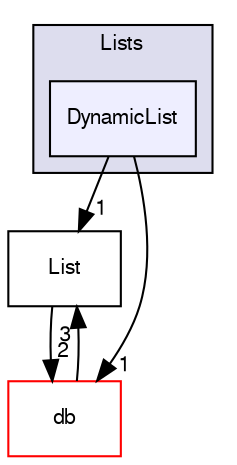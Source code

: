 digraph "src/OpenFOAM/containers/Lists/DynamicList" {
  bgcolor=transparent;
  compound=true
  node [ fontsize="10", fontname="FreeSans"];
  edge [ labelfontsize="10", labelfontname="FreeSans"];
  subgraph clusterdir_f87fe3b02e96c330e8a853ff310f1666 {
    graph [ bgcolor="#ddddee", pencolor="black", label="Lists" fontname="FreeSans", fontsize="10", URL="dir_f87fe3b02e96c330e8a853ff310f1666.html"]
  dir_a20ab38044f60e4dac365f73757378d6 [shape=box, label="DynamicList", style="filled", fillcolor="#eeeeff", pencolor="black", URL="dir_a20ab38044f60e4dac365f73757378d6.html"];
  }
  dir_03aa4c8470f056a9cdca8307712625bf [shape=box label="List" URL="dir_03aa4c8470f056a9cdca8307712625bf.html"];
  dir_63c634f7a7cfd679ac26c67fb30fc32f [shape=box label="db" color="red" URL="dir_63c634f7a7cfd679ac26c67fb30fc32f.html"];
  dir_a20ab38044f60e4dac365f73757378d6->dir_03aa4c8470f056a9cdca8307712625bf [headlabel="1", labeldistance=1.5 headhref="dir_001746_001750.html"];
  dir_a20ab38044f60e4dac365f73757378d6->dir_63c634f7a7cfd679ac26c67fb30fc32f [headlabel="1", labeldistance=1.5 headhref="dir_001746_001761.html"];
  dir_03aa4c8470f056a9cdca8307712625bf->dir_63c634f7a7cfd679ac26c67fb30fc32f [headlabel="2", labeldistance=1.5 headhref="dir_001750_001761.html"];
  dir_63c634f7a7cfd679ac26c67fb30fc32f->dir_03aa4c8470f056a9cdca8307712625bf [headlabel="3", labeldistance=1.5 headhref="dir_001761_001750.html"];
}
